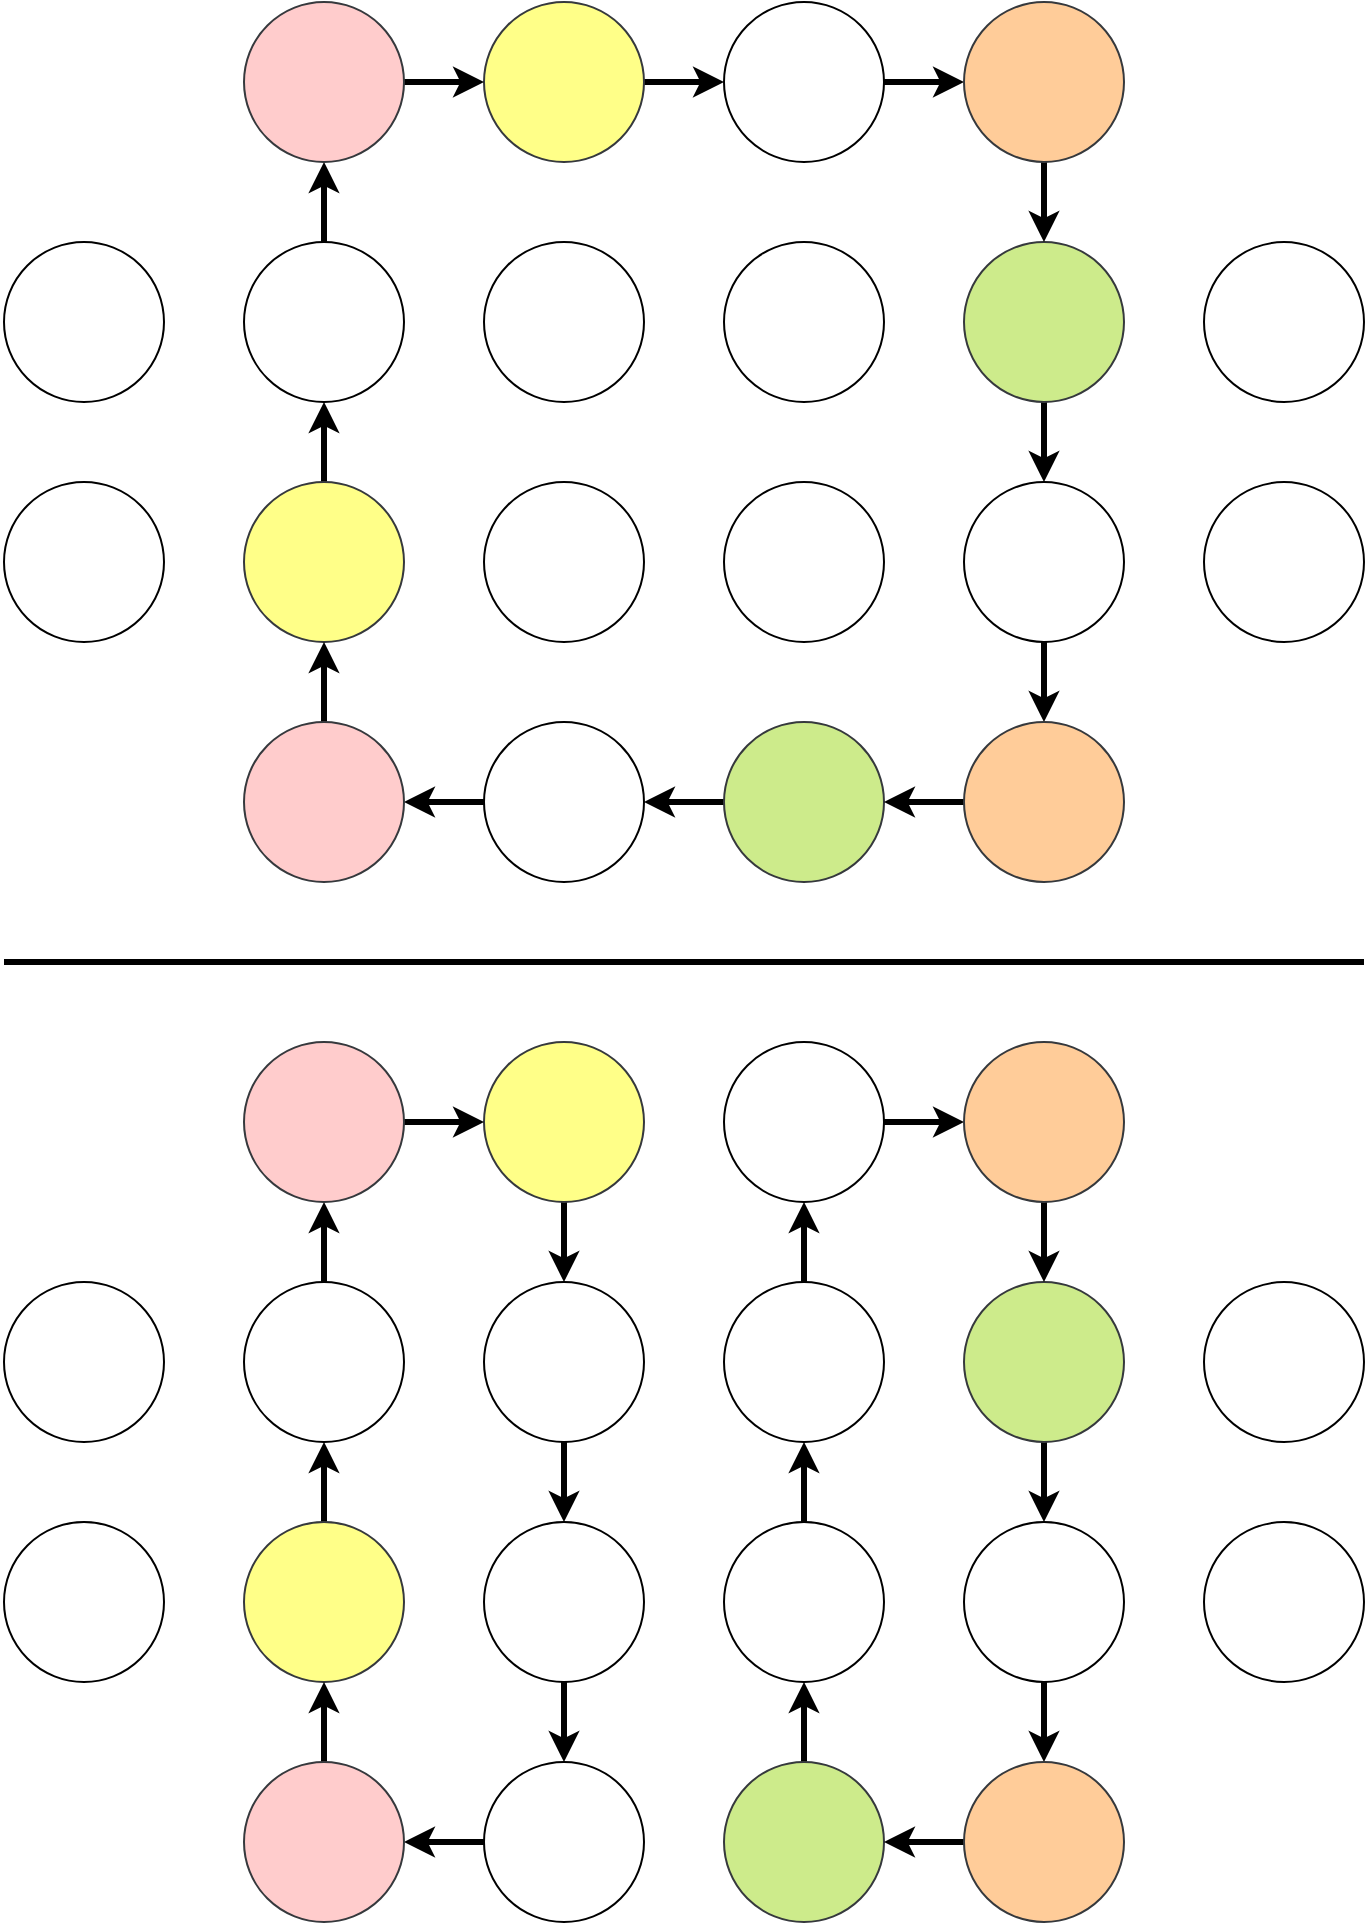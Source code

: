 <mxfile version="20.1.4" type="device"><diagram id="vdRdwj1xscVmY57efX_n" name="Page-1"><mxGraphModel dx="1422" dy="771" grid="1" gridSize="10" guides="1" tooltips="1" connect="1" arrows="1" fold="1" page="1" pageScale="1" pageWidth="850" pageHeight="1100" math="0" shadow="0"><root><mxCell id="0"/><mxCell id="1" parent="0"/><mxCell id="hbDdDNjNlx-4fBQjeunN-1" value="" style="ellipse;whiteSpace=wrap;html=1;aspect=fixed;" vertex="1" parent="1"><mxGeometry x="280" y="120" width="80" height="80" as="geometry"/></mxCell><mxCell id="hbDdDNjNlx-4fBQjeunN-52" value="" style="edgeStyle=orthogonalEdgeStyle;rounded=0;orthogonalLoop=1;jettySize=auto;html=1;fontSize=15;strokeWidth=3;" edge="1" parent="1" source="hbDdDNjNlx-4fBQjeunN-3" target="hbDdDNjNlx-4fBQjeunN-9"><mxGeometry relative="1" as="geometry"/></mxCell><mxCell id="hbDdDNjNlx-4fBQjeunN-3" value="" style="ellipse;whiteSpace=wrap;html=1;aspect=fixed;fillColor=#cdeb8b;strokeColor=#36393d;" vertex="1" parent="1"><mxGeometry x="520" y="120" width="80" height="80" as="geometry"/></mxCell><mxCell id="hbDdDNjNlx-4fBQjeunN-7" value="" style="ellipse;whiteSpace=wrap;html=1;aspect=fixed;" vertex="1" parent="1"><mxGeometry x="280" y="240" width="80" height="80" as="geometry"/></mxCell><mxCell id="hbDdDNjNlx-4fBQjeunN-53" value="" style="edgeStyle=orthogonalEdgeStyle;rounded=0;orthogonalLoop=1;jettySize=auto;html=1;fontSize=15;strokeWidth=3;" edge="1" parent="1" source="hbDdDNjNlx-4fBQjeunN-9" target="hbDdDNjNlx-4fBQjeunN-15"><mxGeometry relative="1" as="geometry"/></mxCell><mxCell id="hbDdDNjNlx-4fBQjeunN-9" value="" style="ellipse;whiteSpace=wrap;html=1;aspect=fixed;" vertex="1" parent="1"><mxGeometry x="520" y="240" width="80" height="80" as="geometry"/></mxCell><mxCell id="hbDdDNjNlx-4fBQjeunN-56" value="" style="edgeStyle=orthogonalEdgeStyle;rounded=0;orthogonalLoop=1;jettySize=auto;html=1;fontSize=15;strokeWidth=3;" edge="1" parent="1" source="hbDdDNjNlx-4fBQjeunN-13" target="hbDdDNjNlx-4fBQjeunN-37"><mxGeometry relative="1" as="geometry"/></mxCell><mxCell id="hbDdDNjNlx-4fBQjeunN-13" value="" style="ellipse;whiteSpace=wrap;html=1;aspect=fixed;" vertex="1" parent="1"><mxGeometry x="280" y="360" width="80" height="80" as="geometry"/></mxCell><mxCell id="hbDdDNjNlx-4fBQjeunN-55" value="" style="edgeStyle=orthogonalEdgeStyle;rounded=0;orthogonalLoop=1;jettySize=auto;html=1;fontSize=15;strokeWidth=3;" edge="1" parent="1" source="hbDdDNjNlx-4fBQjeunN-14" target="hbDdDNjNlx-4fBQjeunN-13"><mxGeometry relative="1" as="geometry"/></mxCell><mxCell id="hbDdDNjNlx-4fBQjeunN-14" value="" style="ellipse;whiteSpace=wrap;html=1;aspect=fixed;fillColor=#cdeb8b;strokeColor=#36393d;" vertex="1" parent="1"><mxGeometry x="400" y="360" width="80" height="80" as="geometry"/></mxCell><mxCell id="hbDdDNjNlx-4fBQjeunN-54" value="" style="edgeStyle=orthogonalEdgeStyle;rounded=0;orthogonalLoop=1;jettySize=auto;html=1;fontSize=15;strokeWidth=3;" edge="1" parent="1" source="hbDdDNjNlx-4fBQjeunN-15" target="hbDdDNjNlx-4fBQjeunN-14"><mxGeometry relative="1" as="geometry"/></mxCell><mxCell id="hbDdDNjNlx-4fBQjeunN-15" value="" style="ellipse;whiteSpace=wrap;html=1;aspect=fixed;fillColor=#ffcc99;strokeColor=#36393d;" vertex="1" parent="1"><mxGeometry x="520" y="360" width="80" height="80" as="geometry"/></mxCell><mxCell id="hbDdDNjNlx-4fBQjeunN-49" value="" style="edgeStyle=orthogonalEdgeStyle;rounded=0;orthogonalLoop=1;jettySize=auto;html=1;fontSize=15;strokeWidth=3;" edge="1" parent="1" source="hbDdDNjNlx-4fBQjeunN-32" target="hbDdDNjNlx-4fBQjeunN-33"><mxGeometry relative="1" as="geometry"/></mxCell><mxCell id="hbDdDNjNlx-4fBQjeunN-32" value="" style="ellipse;whiteSpace=wrap;html=1;aspect=fixed;fillColor=#ffff88;strokeColor=#36393d;" vertex="1" parent="1"><mxGeometry x="280" width="80" height="80" as="geometry"/></mxCell><mxCell id="hbDdDNjNlx-4fBQjeunN-50" value="" style="edgeStyle=orthogonalEdgeStyle;rounded=0;orthogonalLoop=1;jettySize=auto;html=1;fontSize=15;strokeWidth=3;" edge="1" parent="1" source="hbDdDNjNlx-4fBQjeunN-33" target="hbDdDNjNlx-4fBQjeunN-34"><mxGeometry relative="1" as="geometry"/></mxCell><mxCell id="hbDdDNjNlx-4fBQjeunN-33" value="" style="ellipse;whiteSpace=wrap;html=1;aspect=fixed;" vertex="1" parent="1"><mxGeometry x="400" width="80" height="80" as="geometry"/></mxCell><mxCell id="hbDdDNjNlx-4fBQjeunN-51" value="" style="edgeStyle=orthogonalEdgeStyle;rounded=0;orthogonalLoop=1;jettySize=auto;html=1;fontSize=15;strokeWidth=3;" edge="1" parent="1" source="hbDdDNjNlx-4fBQjeunN-34" target="hbDdDNjNlx-4fBQjeunN-3"><mxGeometry relative="1" as="geometry"/></mxCell><mxCell id="hbDdDNjNlx-4fBQjeunN-34" value="" style="ellipse;whiteSpace=wrap;html=1;aspect=fixed;fillColor=#ffcc99;strokeColor=#36393d;" vertex="1" parent="1"><mxGeometry x="520" width="80" height="80" as="geometry"/></mxCell><mxCell id="hbDdDNjNlx-4fBQjeunN-59" value="" style="edgeStyle=orthogonalEdgeStyle;rounded=0;orthogonalLoop=1;jettySize=auto;html=1;fontSize=15;strokeWidth=3;" edge="1" parent="1" source="hbDdDNjNlx-4fBQjeunN-35" target="hbDdDNjNlx-4fBQjeunN-47"><mxGeometry relative="1" as="geometry"/></mxCell><mxCell id="hbDdDNjNlx-4fBQjeunN-35" value="" style="ellipse;whiteSpace=wrap;html=1;aspect=fixed;" vertex="1" parent="1"><mxGeometry x="160" y="120" width="80" height="80" as="geometry"/></mxCell><mxCell id="hbDdDNjNlx-4fBQjeunN-58" value="" style="edgeStyle=orthogonalEdgeStyle;rounded=0;orthogonalLoop=1;jettySize=auto;html=1;fontSize=15;strokeWidth=3;" edge="1" parent="1" source="hbDdDNjNlx-4fBQjeunN-36" target="hbDdDNjNlx-4fBQjeunN-35"><mxGeometry relative="1" as="geometry"/></mxCell><mxCell id="hbDdDNjNlx-4fBQjeunN-36" value="" style="ellipse;whiteSpace=wrap;html=1;aspect=fixed;fillColor=#ffff88;strokeColor=#36393d;" vertex="1" parent="1"><mxGeometry x="160" y="240" width="80" height="80" as="geometry"/></mxCell><mxCell id="hbDdDNjNlx-4fBQjeunN-57" value="" style="edgeStyle=orthogonalEdgeStyle;rounded=0;orthogonalLoop=1;jettySize=auto;html=1;fontSize=15;strokeWidth=3;" edge="1" parent="1" source="hbDdDNjNlx-4fBQjeunN-37" target="hbDdDNjNlx-4fBQjeunN-36"><mxGeometry relative="1" as="geometry"/></mxCell><mxCell id="hbDdDNjNlx-4fBQjeunN-37" value="" style="ellipse;whiteSpace=wrap;html=1;aspect=fixed;fillColor=#ffcccc;strokeColor=#36393d;" vertex="1" parent="1"><mxGeometry x="160" y="360" width="80" height="80" as="geometry"/></mxCell><mxCell id="hbDdDNjNlx-4fBQjeunN-46" value="" style="ellipse;whiteSpace=wrap;html=1;aspect=fixed;" vertex="1" parent="1"><mxGeometry x="400" y="240" width="80" height="80" as="geometry"/></mxCell><mxCell id="hbDdDNjNlx-4fBQjeunN-48" value="" style="edgeStyle=orthogonalEdgeStyle;rounded=0;orthogonalLoop=1;jettySize=auto;html=1;fontSize=15;strokeWidth=3;" edge="1" parent="1" source="hbDdDNjNlx-4fBQjeunN-47" target="hbDdDNjNlx-4fBQjeunN-32"><mxGeometry relative="1" as="geometry"/></mxCell><mxCell id="hbDdDNjNlx-4fBQjeunN-47" value="" style="ellipse;whiteSpace=wrap;html=1;aspect=fixed;fillColor=#ffcccc;strokeColor=#36393d;" vertex="1" parent="1"><mxGeometry x="160" width="80" height="80" as="geometry"/></mxCell><mxCell id="hbDdDNjNlx-4fBQjeunN-64" value="" style="ellipse;whiteSpace=wrap;html=1;aspect=fixed;" vertex="1" parent="1"><mxGeometry x="400" y="120" width="80" height="80" as="geometry"/></mxCell><mxCell id="hbDdDNjNlx-4fBQjeunN-190" value="" style="edgeStyle=orthogonalEdgeStyle;rounded=0;orthogonalLoop=1;jettySize=auto;html=1;fontSize=15;strokeWidth=3;" edge="1" parent="1" source="hbDdDNjNlx-4fBQjeunN-93" target="hbDdDNjNlx-4fBQjeunN-96"><mxGeometry relative="1" as="geometry"/></mxCell><mxCell id="hbDdDNjNlx-4fBQjeunN-93" value="" style="ellipse;whiteSpace=wrap;html=1;aspect=fixed;" vertex="1" parent="1"><mxGeometry x="280" y="640" width="80" height="80" as="geometry"/></mxCell><mxCell id="hbDdDNjNlx-4fBQjeunN-94" value="" style="edgeStyle=orthogonalEdgeStyle;rounded=0;orthogonalLoop=1;jettySize=auto;html=1;fontSize=15;strokeWidth=3;" edge="1" source="hbDdDNjNlx-4fBQjeunN-95" target="hbDdDNjNlx-4fBQjeunN-98" parent="1"><mxGeometry relative="1" as="geometry"/></mxCell><mxCell id="hbDdDNjNlx-4fBQjeunN-95" value="" style="ellipse;whiteSpace=wrap;html=1;aspect=fixed;fillColor=#cdeb8b;strokeColor=#36393d;" vertex="1" parent="1"><mxGeometry x="520" y="640" width="80" height="80" as="geometry"/></mxCell><mxCell id="hbDdDNjNlx-4fBQjeunN-189" value="" style="edgeStyle=orthogonalEdgeStyle;rounded=0;orthogonalLoop=1;jettySize=auto;html=1;fontSize=15;strokeWidth=3;" edge="1" parent="1" source="hbDdDNjNlx-4fBQjeunN-96" target="hbDdDNjNlx-4fBQjeunN-100"><mxGeometry relative="1" as="geometry"/></mxCell><mxCell id="hbDdDNjNlx-4fBQjeunN-96" value="" style="ellipse;whiteSpace=wrap;html=1;aspect=fixed;" vertex="1" parent="1"><mxGeometry x="280" y="760" width="80" height="80" as="geometry"/></mxCell><mxCell id="hbDdDNjNlx-4fBQjeunN-97" value="" style="edgeStyle=orthogonalEdgeStyle;rounded=0;orthogonalLoop=1;jettySize=auto;html=1;fontSize=15;strokeWidth=3;" edge="1" source="hbDdDNjNlx-4fBQjeunN-98" target="hbDdDNjNlx-4fBQjeunN-104" parent="1"><mxGeometry relative="1" as="geometry"/></mxCell><mxCell id="hbDdDNjNlx-4fBQjeunN-98" value="" style="ellipse;whiteSpace=wrap;html=1;aspect=fixed;" vertex="1" parent="1"><mxGeometry x="520" y="760" width="80" height="80" as="geometry"/></mxCell><mxCell id="hbDdDNjNlx-4fBQjeunN-99" value="" style="edgeStyle=orthogonalEdgeStyle;rounded=0;orthogonalLoop=1;jettySize=auto;html=1;fontSize=15;strokeWidth=3;" edge="1" source="hbDdDNjNlx-4fBQjeunN-100" target="hbDdDNjNlx-4fBQjeunN-116" parent="1"><mxGeometry relative="1" as="geometry"/></mxCell><mxCell id="hbDdDNjNlx-4fBQjeunN-100" value="" style="ellipse;whiteSpace=wrap;html=1;aspect=fixed;" vertex="1" parent="1"><mxGeometry x="280" y="880" width="80" height="80" as="geometry"/></mxCell><mxCell id="hbDdDNjNlx-4fBQjeunN-186" value="" style="edgeStyle=orthogonalEdgeStyle;rounded=0;orthogonalLoop=1;jettySize=auto;html=1;fontSize=15;strokeWidth=3;" edge="1" parent="1" source="hbDdDNjNlx-4fBQjeunN-102" target="hbDdDNjNlx-4fBQjeunN-117"><mxGeometry relative="1" as="geometry"/></mxCell><mxCell id="hbDdDNjNlx-4fBQjeunN-102" value="" style="ellipse;whiteSpace=wrap;html=1;aspect=fixed;fillColor=#cdeb8b;strokeColor=#36393d;" vertex="1" parent="1"><mxGeometry x="400" y="880" width="80" height="80" as="geometry"/></mxCell><mxCell id="hbDdDNjNlx-4fBQjeunN-103" value="" style="edgeStyle=orthogonalEdgeStyle;rounded=0;orthogonalLoop=1;jettySize=auto;html=1;fontSize=15;strokeWidth=3;" edge="1" source="hbDdDNjNlx-4fBQjeunN-104" target="hbDdDNjNlx-4fBQjeunN-102" parent="1"><mxGeometry relative="1" as="geometry"/></mxCell><mxCell id="hbDdDNjNlx-4fBQjeunN-104" value="" style="ellipse;whiteSpace=wrap;html=1;aspect=fixed;fillColor=#ffcc99;strokeColor=#36393d;" vertex="1" parent="1"><mxGeometry x="520" y="880" width="80" height="80" as="geometry"/></mxCell><mxCell id="hbDdDNjNlx-4fBQjeunN-191" value="" style="edgeStyle=orthogonalEdgeStyle;rounded=0;orthogonalLoop=1;jettySize=auto;html=1;fontSize=15;strokeWidth=3;" edge="1" parent="1" source="hbDdDNjNlx-4fBQjeunN-106" target="hbDdDNjNlx-4fBQjeunN-93"><mxGeometry relative="1" as="geometry"/></mxCell><mxCell id="hbDdDNjNlx-4fBQjeunN-106" value="" style="ellipse;whiteSpace=wrap;html=1;aspect=fixed;fillColor=#ffff88;strokeColor=#36393d;" vertex="1" parent="1"><mxGeometry x="280" y="520" width="80" height="80" as="geometry"/></mxCell><mxCell id="hbDdDNjNlx-4fBQjeunN-107" value="" style="edgeStyle=orthogonalEdgeStyle;rounded=0;orthogonalLoop=1;jettySize=auto;html=1;fontSize=15;strokeWidth=3;" edge="1" source="hbDdDNjNlx-4fBQjeunN-108" target="hbDdDNjNlx-4fBQjeunN-110" parent="1"><mxGeometry relative="1" as="geometry"/></mxCell><mxCell id="hbDdDNjNlx-4fBQjeunN-108" value="" style="ellipse;whiteSpace=wrap;html=1;aspect=fixed;" vertex="1" parent="1"><mxGeometry x="400" y="520" width="80" height="80" as="geometry"/></mxCell><mxCell id="hbDdDNjNlx-4fBQjeunN-109" value="" style="edgeStyle=orthogonalEdgeStyle;rounded=0;orthogonalLoop=1;jettySize=auto;html=1;fontSize=15;strokeWidth=3;" edge="1" source="hbDdDNjNlx-4fBQjeunN-110" target="hbDdDNjNlx-4fBQjeunN-95" parent="1"><mxGeometry relative="1" as="geometry"/></mxCell><mxCell id="hbDdDNjNlx-4fBQjeunN-110" value="" style="ellipse;whiteSpace=wrap;html=1;aspect=fixed;fillColor=#ffcc99;strokeColor=#36393d;" vertex="1" parent="1"><mxGeometry x="520" y="520" width="80" height="80" as="geometry"/></mxCell><mxCell id="hbDdDNjNlx-4fBQjeunN-111" value="" style="edgeStyle=orthogonalEdgeStyle;rounded=0;orthogonalLoop=1;jettySize=auto;html=1;fontSize=15;strokeWidth=3;" edge="1" source="hbDdDNjNlx-4fBQjeunN-112" target="hbDdDNjNlx-4fBQjeunN-119" parent="1"><mxGeometry relative="1" as="geometry"/></mxCell><mxCell id="hbDdDNjNlx-4fBQjeunN-112" value="" style="ellipse;whiteSpace=wrap;html=1;aspect=fixed;" vertex="1" parent="1"><mxGeometry x="160" y="640" width="80" height="80" as="geometry"/></mxCell><mxCell id="hbDdDNjNlx-4fBQjeunN-113" value="" style="edgeStyle=orthogonalEdgeStyle;rounded=0;orthogonalLoop=1;jettySize=auto;html=1;fontSize=15;strokeWidth=3;" edge="1" source="hbDdDNjNlx-4fBQjeunN-114" target="hbDdDNjNlx-4fBQjeunN-112" parent="1"><mxGeometry relative="1" as="geometry"/></mxCell><mxCell id="hbDdDNjNlx-4fBQjeunN-114" value="" style="ellipse;whiteSpace=wrap;html=1;aspect=fixed;fillColor=#ffff88;strokeColor=#36393d;" vertex="1" parent="1"><mxGeometry x="160" y="760" width="80" height="80" as="geometry"/></mxCell><mxCell id="hbDdDNjNlx-4fBQjeunN-115" value="" style="edgeStyle=orthogonalEdgeStyle;rounded=0;orthogonalLoop=1;jettySize=auto;html=1;fontSize=15;strokeWidth=3;" edge="1" source="hbDdDNjNlx-4fBQjeunN-116" target="hbDdDNjNlx-4fBQjeunN-114" parent="1"><mxGeometry relative="1" as="geometry"/></mxCell><mxCell id="hbDdDNjNlx-4fBQjeunN-116" value="" style="ellipse;whiteSpace=wrap;html=1;aspect=fixed;fillColor=#ffcccc;strokeColor=#36393d;" vertex="1" parent="1"><mxGeometry x="160" y="880" width="80" height="80" as="geometry"/></mxCell><mxCell id="hbDdDNjNlx-4fBQjeunN-187" value="" style="edgeStyle=orthogonalEdgeStyle;rounded=0;orthogonalLoop=1;jettySize=auto;html=1;fontSize=15;strokeWidth=3;" edge="1" parent="1" source="hbDdDNjNlx-4fBQjeunN-117" target="hbDdDNjNlx-4fBQjeunN-120"><mxGeometry relative="1" as="geometry"/></mxCell><mxCell id="hbDdDNjNlx-4fBQjeunN-117" value="" style="ellipse;whiteSpace=wrap;html=1;aspect=fixed;" vertex="1" parent="1"><mxGeometry x="400" y="760" width="80" height="80" as="geometry"/></mxCell><mxCell id="hbDdDNjNlx-4fBQjeunN-118" value="" style="edgeStyle=orthogonalEdgeStyle;rounded=0;orthogonalLoop=1;jettySize=auto;html=1;fontSize=15;strokeWidth=3;" edge="1" source="hbDdDNjNlx-4fBQjeunN-119" target="hbDdDNjNlx-4fBQjeunN-106" parent="1"><mxGeometry relative="1" as="geometry"/></mxCell><mxCell id="hbDdDNjNlx-4fBQjeunN-119" value="" style="ellipse;whiteSpace=wrap;html=1;aspect=fixed;fillColor=#ffcccc;strokeColor=#36393d;" vertex="1" parent="1"><mxGeometry x="160" y="520" width="80" height="80" as="geometry"/></mxCell><mxCell id="hbDdDNjNlx-4fBQjeunN-188" value="" style="edgeStyle=orthogonalEdgeStyle;rounded=0;orthogonalLoop=1;jettySize=auto;html=1;fontSize=15;strokeWidth=3;" edge="1" parent="1" source="hbDdDNjNlx-4fBQjeunN-120" target="hbDdDNjNlx-4fBQjeunN-108"><mxGeometry relative="1" as="geometry"/></mxCell><mxCell id="hbDdDNjNlx-4fBQjeunN-120" value="" style="ellipse;whiteSpace=wrap;html=1;aspect=fixed;" vertex="1" parent="1"><mxGeometry x="400" y="640" width="80" height="80" as="geometry"/></mxCell><mxCell id="hbDdDNjNlx-4fBQjeunN-121" value="" style="ellipse;whiteSpace=wrap;html=1;aspect=fixed;" vertex="1" parent="1"><mxGeometry x="640" y="120" width="80" height="80" as="geometry"/></mxCell><mxCell id="hbDdDNjNlx-4fBQjeunN-122" value="" style="ellipse;whiteSpace=wrap;html=1;aspect=fixed;" vertex="1" parent="1"><mxGeometry x="640" y="240" width="80" height="80" as="geometry"/></mxCell><mxCell id="hbDdDNjNlx-4fBQjeunN-149" value="" style="ellipse;whiteSpace=wrap;html=1;aspect=fixed;" vertex="1" parent="1"><mxGeometry x="640" y="640" width="80" height="80" as="geometry"/></mxCell><mxCell id="hbDdDNjNlx-4fBQjeunN-150" value="" style="ellipse;whiteSpace=wrap;html=1;aspect=fixed;" vertex="1" parent="1"><mxGeometry x="640" y="760" width="80" height="80" as="geometry"/></mxCell><mxCell id="hbDdDNjNlx-4fBQjeunN-151" value="" style="ellipse;whiteSpace=wrap;html=1;aspect=fixed;" vertex="1" parent="1"><mxGeometry x="40" y="640" width="80" height="80" as="geometry"/></mxCell><mxCell id="hbDdDNjNlx-4fBQjeunN-152" value="" style="ellipse;whiteSpace=wrap;html=1;aspect=fixed;" vertex="1" parent="1"><mxGeometry x="40" y="760" width="80" height="80" as="geometry"/></mxCell><mxCell id="hbDdDNjNlx-4fBQjeunN-183" value="" style="ellipse;whiteSpace=wrap;html=1;aspect=fixed;" vertex="1" parent="1"><mxGeometry x="40" y="120" width="80" height="80" as="geometry"/></mxCell><mxCell id="hbDdDNjNlx-4fBQjeunN-184" value="" style="ellipse;whiteSpace=wrap;html=1;aspect=fixed;" vertex="1" parent="1"><mxGeometry x="40" y="240" width="80" height="80" as="geometry"/></mxCell><mxCell id="hbDdDNjNlx-4fBQjeunN-192" value="" style="endArrow=none;html=1;rounded=0;fontSize=15;strokeWidth=3;" edge="1" parent="1"><mxGeometry width="50" height="50" relative="1" as="geometry"><mxPoint x="720" y="480" as="sourcePoint"/><mxPoint x="40" y="480" as="targetPoint"/><Array as="points"><mxPoint x="40" y="480"/></Array></mxGeometry></mxCell></root></mxGraphModel></diagram></mxfile>